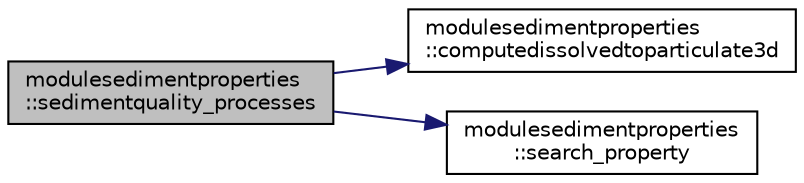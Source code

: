 digraph "modulesedimentproperties::sedimentquality_processes"
{
 // LATEX_PDF_SIZE
  edge [fontname="Helvetica",fontsize="10",labelfontname="Helvetica",labelfontsize="10"];
  node [fontname="Helvetica",fontsize="10",shape=record];
  rankdir="LR";
  Node1 [label="modulesedimentproperties\l::sedimentquality_processes",height=0.2,width=0.4,color="black", fillcolor="grey75", style="filled", fontcolor="black",tooltip=" "];
  Node1 -> Node2 [color="midnightblue",fontsize="10",style="solid"];
  Node2 [label="modulesedimentproperties\l::computedissolvedtoparticulate3d",height=0.2,width=0.4,color="black", fillcolor="white", style="filled",URL="$namespacemodulesedimentproperties.html#ad4fd225155211238920de3285f222390",tooltip=" "];
  Node1 -> Node3 [color="midnightblue",fontsize="10",style="solid"];
  Node3 [label="modulesedimentproperties\l::search_property",height=0.2,width=0.4,color="black", fillcolor="white", style="filled",URL="$namespacemodulesedimentproperties.html#a30718f70ea81a445eb986292b5c9cd5f",tooltip=" "];
}
